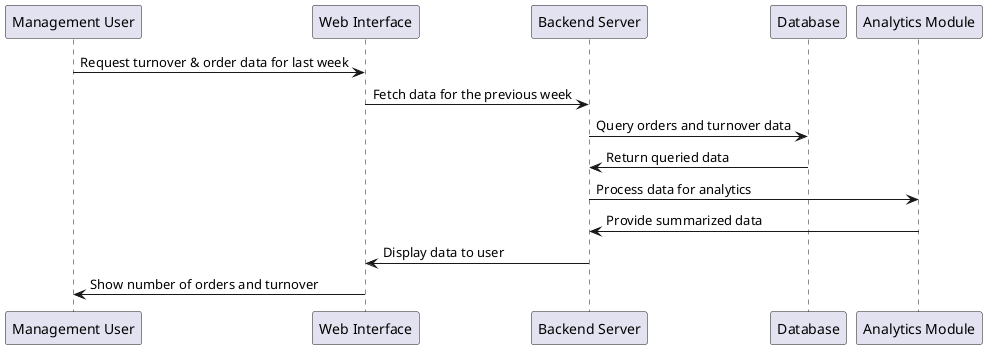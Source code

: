 @startuml
participant "Management User" as user
participant "Web Interface" as web
participant "Backend Server" as server
participant "Database" as db
participant "Analytics Module" as analytics

user -> web : Request turnover & order data for last week
web -> server : Fetch data for the previous week
server -> db : Query orders and turnover data
db -> server : Return queried data
server -> analytics : Process data for analytics
analytics -> server : Provide summarized data
server -> web : Display data to user
web -> user : Show number of orders and turnover

@enduml